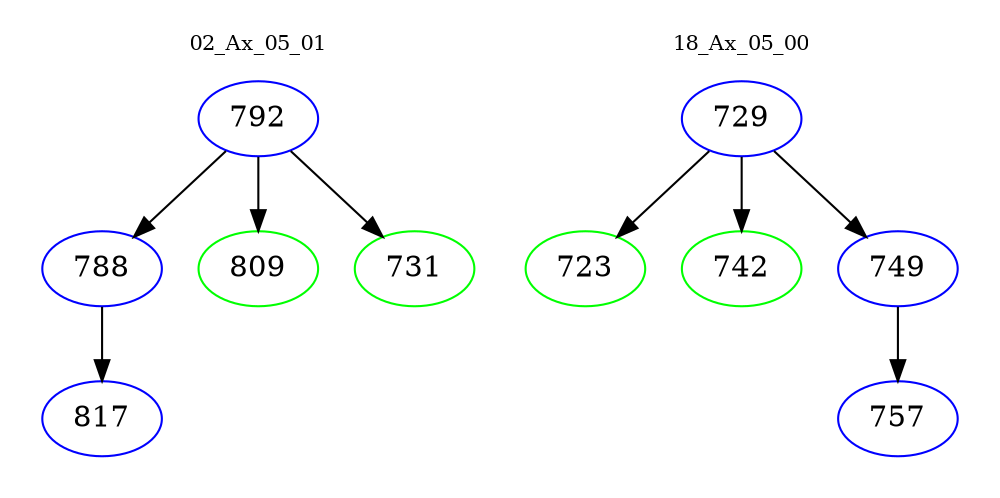 digraph{
subgraph cluster_0 {
color = white
label = "02_Ax_05_01";
fontsize=10;
T0_792 [label="792", color="blue"]
T0_792 -> T0_788 [color="black"]
T0_788 [label="788", color="blue"]
T0_788 -> T0_817 [color="black"]
T0_817 [label="817", color="blue"]
T0_792 -> T0_809 [color="black"]
T0_809 [label="809", color="green"]
T0_792 -> T0_731 [color="black"]
T0_731 [label="731", color="green"]
}
subgraph cluster_1 {
color = white
label = "18_Ax_05_00";
fontsize=10;
T1_729 [label="729", color="blue"]
T1_729 -> T1_723 [color="black"]
T1_723 [label="723", color="green"]
T1_729 -> T1_742 [color="black"]
T1_742 [label="742", color="green"]
T1_729 -> T1_749 [color="black"]
T1_749 [label="749", color="blue"]
T1_749 -> T1_757 [color="black"]
T1_757 [label="757", color="blue"]
}
}
